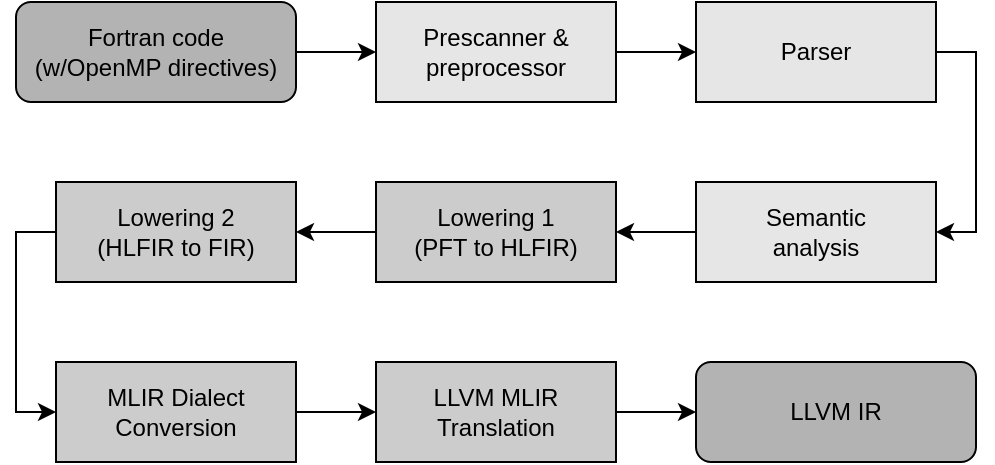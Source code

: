 <mxfile version="27.0.9">
  <diagram name="Page-1" id="Kj-6u1kmiEmNgJKNgiPr">
    <mxGraphModel dx="2052" dy="1187" grid="1" gridSize="10" guides="1" tooltips="1" connect="1" arrows="1" fold="1" page="1" pageScale="1" pageWidth="850" pageHeight="1100" math="0" shadow="0">
      <root>
        <mxCell id="0" />
        <mxCell id="1" parent="0" />
        <mxCell id="vntsHKRQvQi0EZRlt0sJ-16" style="edgeStyle=orthogonalEdgeStyle;rounded=0;orthogonalLoop=1;jettySize=auto;html=1;exitX=1;exitY=0.5;exitDx=0;exitDy=0;entryX=0;entryY=0.5;entryDx=0;entryDy=0;" parent="1" source="vntsHKRQvQi0EZRlt0sJ-2" target="vntsHKRQvQi0EZRlt0sJ-3" edge="1">
          <mxGeometry relative="1" as="geometry" />
        </mxCell>
        <mxCell id="vntsHKRQvQi0EZRlt0sJ-2" value="Prescanner &amp;amp;&lt;br&gt;preprocessor" style="rounded=0;whiteSpace=wrap;html=1;fillColor=#E6E6E6;" parent="1" vertex="1">
          <mxGeometry x="280" y="80" width="120" height="50" as="geometry" />
        </mxCell>
        <mxCell id="vntsHKRQvQi0EZRlt0sJ-23" style="edgeStyle=orthogonalEdgeStyle;rounded=0;orthogonalLoop=1;jettySize=auto;html=1;exitX=1;exitY=0.5;exitDx=0;exitDy=0;entryX=1;entryY=0.5;entryDx=0;entryDy=0;" parent="1" source="vntsHKRQvQi0EZRlt0sJ-3" target="vntsHKRQvQi0EZRlt0sJ-5" edge="1">
          <mxGeometry relative="1" as="geometry" />
        </mxCell>
        <mxCell id="vntsHKRQvQi0EZRlt0sJ-3" value="Parser" style="rounded=0;whiteSpace=wrap;html=1;fillColor=#E6E6E6;" parent="1" vertex="1">
          <mxGeometry x="440" y="80" width="120" height="50" as="geometry" />
        </mxCell>
        <mxCell id="qDUYlyDLEI0-i8Mk5LSP-2" style="edgeStyle=orthogonalEdgeStyle;rounded=0;orthogonalLoop=1;jettySize=auto;html=1;exitX=0;exitY=0.5;exitDx=0;exitDy=0;entryX=1;entryY=0.5;entryDx=0;entryDy=0;" parent="1" source="vntsHKRQvQi0EZRlt0sJ-5" target="vntsHKRQvQi0EZRlt0sJ-6" edge="1">
          <mxGeometry relative="1" as="geometry" />
        </mxCell>
        <mxCell id="vntsHKRQvQi0EZRlt0sJ-5" value="Semantic&lt;div&gt;analysis&lt;/div&gt;" style="rounded=0;whiteSpace=wrap;html=1;fillColor=#E6E6E6;" parent="1" vertex="1">
          <mxGeometry x="440" y="170" width="120" height="50" as="geometry" />
        </mxCell>
        <mxCell id="qDUYlyDLEI0-i8Mk5LSP-3" style="edgeStyle=orthogonalEdgeStyle;rounded=0;orthogonalLoop=1;jettySize=auto;html=1;exitX=0;exitY=0.5;exitDx=0;exitDy=0;" parent="1" source="vntsHKRQvQi0EZRlt0sJ-6" target="vntsHKRQvQi0EZRlt0sJ-9" edge="1">
          <mxGeometry relative="1" as="geometry" />
        </mxCell>
        <mxCell id="vntsHKRQvQi0EZRlt0sJ-6" value="Lowering 1&lt;div&gt;(PFT to HLFIR)&lt;/div&gt;" style="rounded=0;whiteSpace=wrap;html=1;fillColor=#CCCCCC;" parent="1" vertex="1">
          <mxGeometry x="280" y="170" width="120" height="50" as="geometry" />
        </mxCell>
        <mxCell id="vntsHKRQvQi0EZRlt0sJ-24" style="edgeStyle=orthogonalEdgeStyle;rounded=0;orthogonalLoop=1;jettySize=auto;html=1;exitX=0;exitY=0.5;exitDx=0;exitDy=0;entryX=0;entryY=0.5;entryDx=0;entryDy=0;" parent="1" source="vntsHKRQvQi0EZRlt0sJ-9" target="vntsHKRQvQi0EZRlt0sJ-10" edge="1">
          <mxGeometry relative="1" as="geometry" />
        </mxCell>
        <mxCell id="vntsHKRQvQi0EZRlt0sJ-9" value="Lowering 2&lt;div&gt;(HLFIR to FIR)&lt;/div&gt;" style="rounded=0;whiteSpace=wrap;html=1;fillColor=#CCCCCC;" parent="1" vertex="1">
          <mxGeometry x="120" y="170" width="120" height="50" as="geometry" />
        </mxCell>
        <mxCell id="vntsHKRQvQi0EZRlt0sJ-21" style="edgeStyle=orthogonalEdgeStyle;rounded=0;orthogonalLoop=1;jettySize=auto;html=1;exitX=1;exitY=0.5;exitDx=0;exitDy=0;entryX=0;entryY=0.5;entryDx=0;entryDy=0;" parent="1" source="vntsHKRQvQi0EZRlt0sJ-10" target="vntsHKRQvQi0EZRlt0sJ-11" edge="1">
          <mxGeometry relative="1" as="geometry" />
        </mxCell>
        <mxCell id="vntsHKRQvQi0EZRlt0sJ-10" value="MLIR Dialect Conversion" style="rounded=0;whiteSpace=wrap;html=1;fillColor=#CCCCCC;" parent="1" vertex="1">
          <mxGeometry x="120" y="260" width="120" height="50" as="geometry" />
        </mxCell>
        <mxCell id="vntsHKRQvQi0EZRlt0sJ-22" style="edgeStyle=orthogonalEdgeStyle;rounded=0;orthogonalLoop=1;jettySize=auto;html=1;exitX=1;exitY=0.5;exitDx=0;exitDy=0;entryX=0;entryY=0.5;entryDx=0;entryDy=0;" parent="1" source="vntsHKRQvQi0EZRlt0sJ-11" target="vntsHKRQvQi0EZRlt0sJ-14" edge="1">
          <mxGeometry relative="1" as="geometry" />
        </mxCell>
        <mxCell id="vntsHKRQvQi0EZRlt0sJ-11" value="LLVM MLIR&lt;div&gt;Translation&lt;/div&gt;" style="rounded=0;whiteSpace=wrap;html=1;fillColor=#CCCCCC;" parent="1" vertex="1">
          <mxGeometry x="280" y="260" width="120" height="50" as="geometry" />
        </mxCell>
        <mxCell id="vntsHKRQvQi0EZRlt0sJ-15" style="edgeStyle=orthogonalEdgeStyle;rounded=0;orthogonalLoop=1;jettySize=auto;html=1;exitX=1;exitY=0.5;exitDx=0;exitDy=0;entryX=0;entryY=0.5;entryDx=0;entryDy=0;" parent="1" source="vntsHKRQvQi0EZRlt0sJ-13" target="vntsHKRQvQi0EZRlt0sJ-2" edge="1">
          <mxGeometry relative="1" as="geometry" />
        </mxCell>
        <mxCell id="vntsHKRQvQi0EZRlt0sJ-13" value="Fortran code&lt;br&gt;(w/OpenMP directives)" style="rounded=1;whiteSpace=wrap;html=1;gradientColor=none;strokeColor=default;fillColor=#B3B3B3;" parent="1" vertex="1">
          <mxGeometry x="100" y="80" width="140" height="50" as="geometry" />
        </mxCell>
        <mxCell id="vntsHKRQvQi0EZRlt0sJ-14" value="LLVM IR" style="rounded=1;whiteSpace=wrap;html=1;fillColor=#B3B3B3;" parent="1" vertex="1">
          <mxGeometry x="440" y="260" width="140" height="50" as="geometry" />
        </mxCell>
      </root>
    </mxGraphModel>
  </diagram>
</mxfile>
